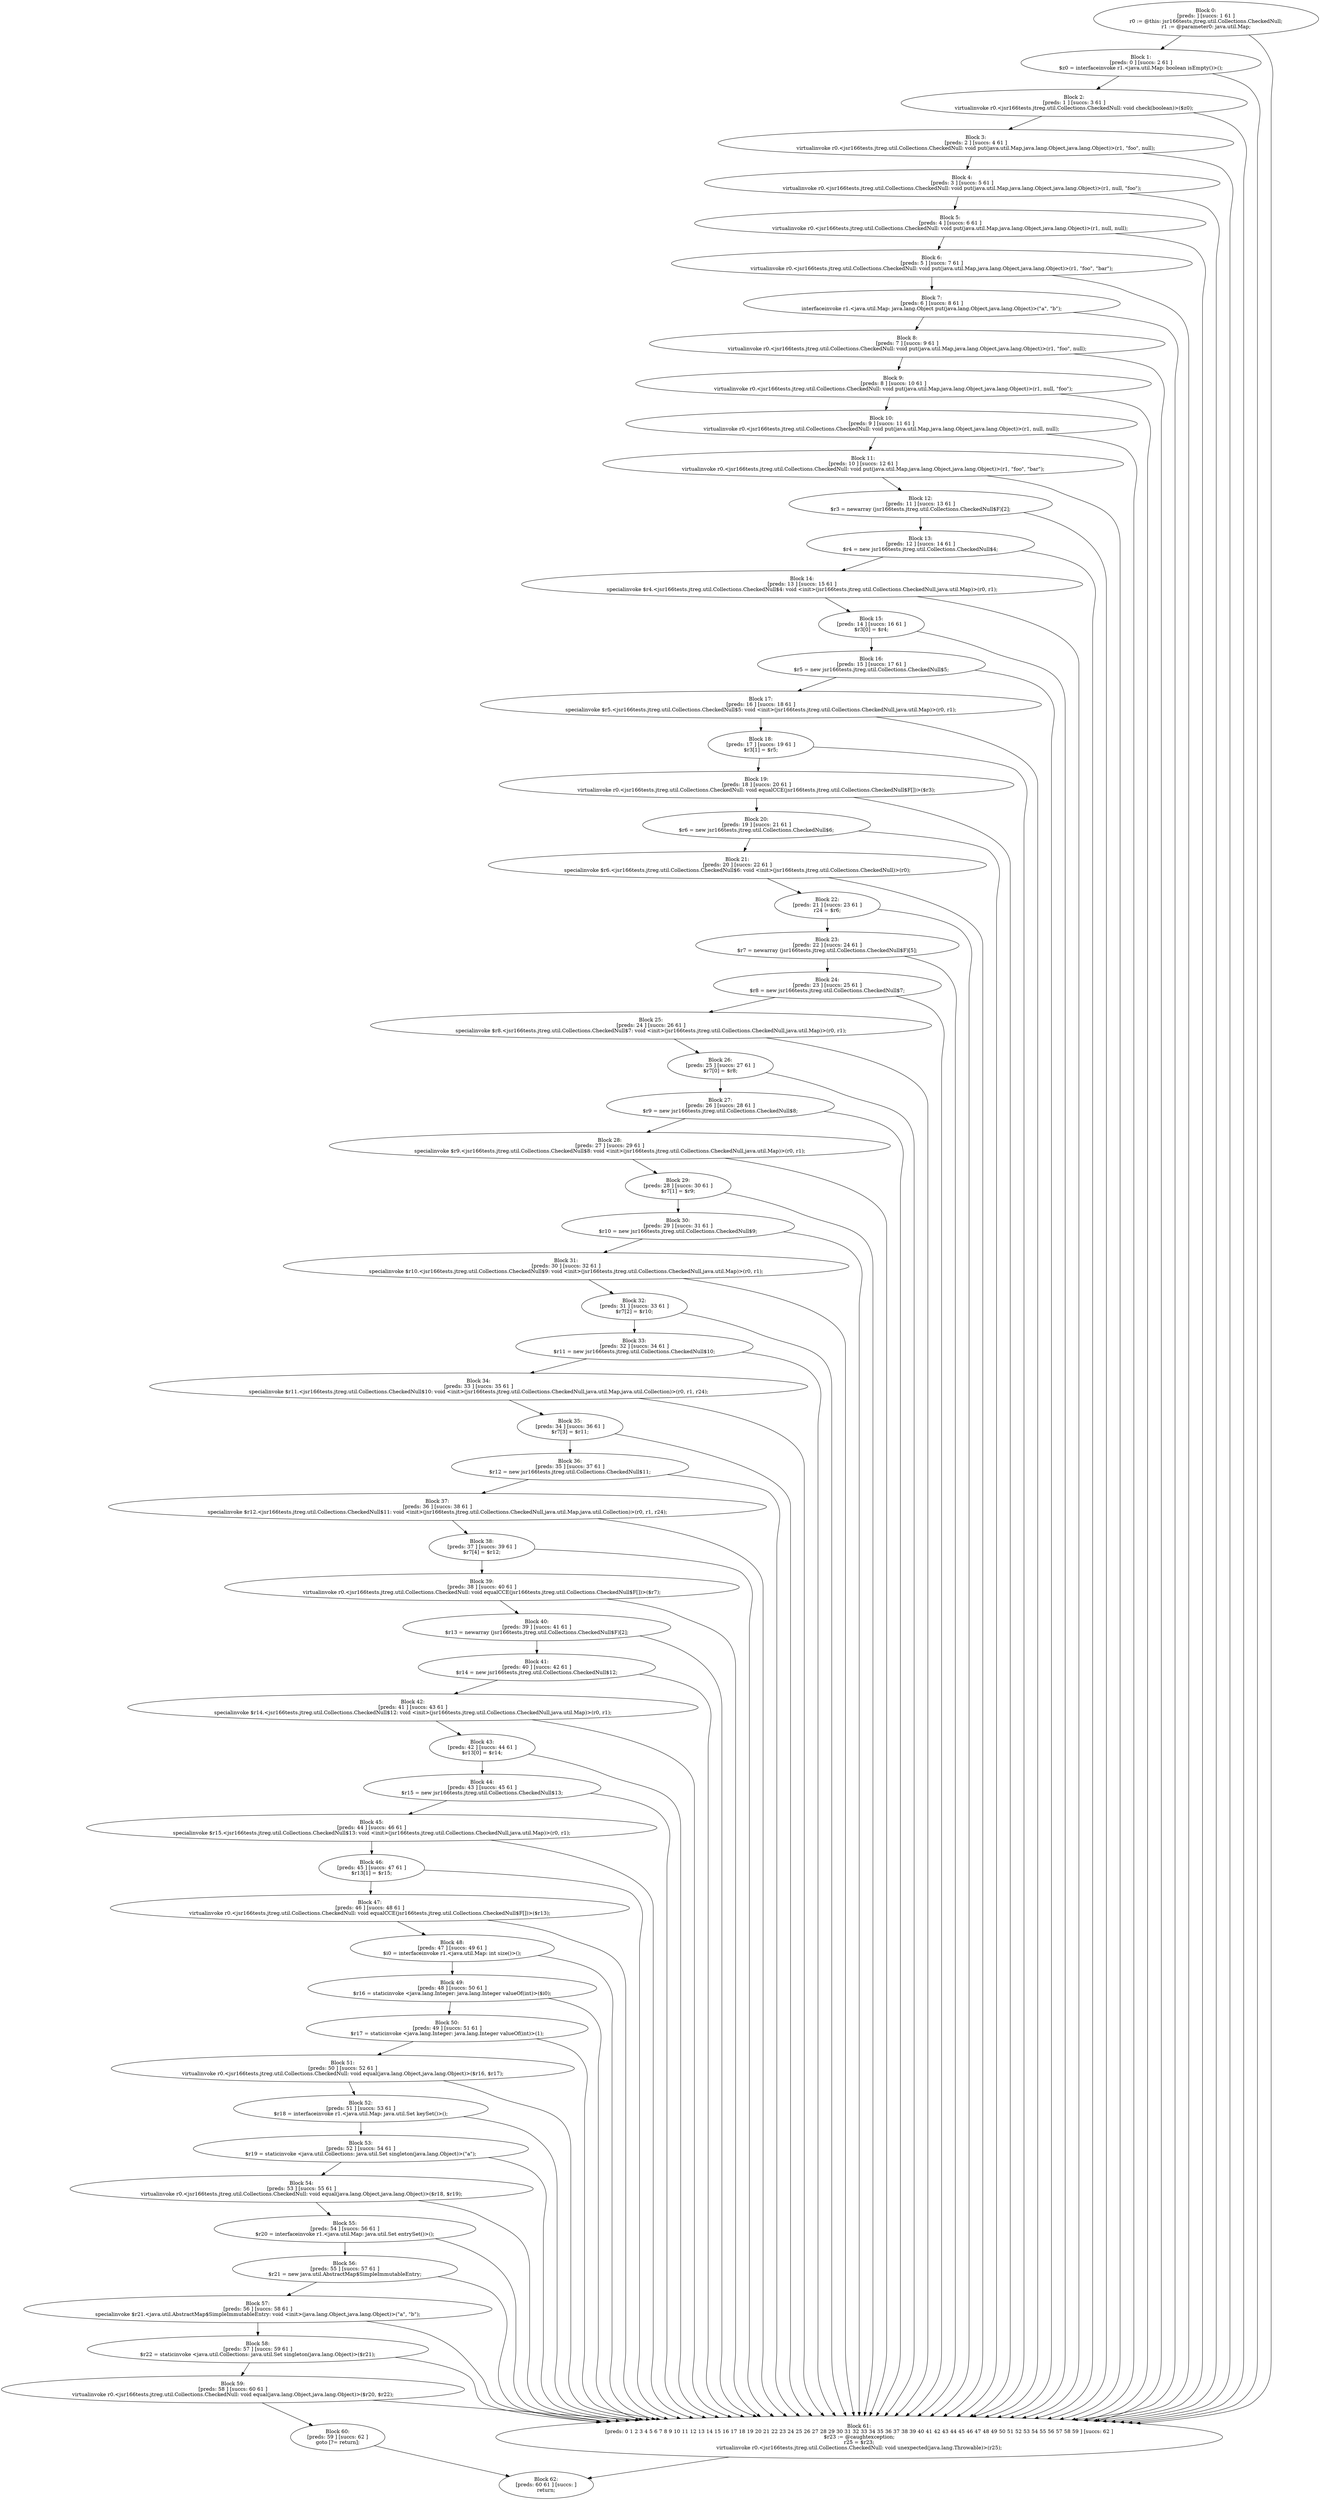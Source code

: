 digraph "unitGraph" {
    "Block 0:
[preds: ] [succs: 1 61 ]
r0 := @this: jsr166tests.jtreg.util.Collections.CheckedNull;
r1 := @parameter0: java.util.Map;
"
    "Block 1:
[preds: 0 ] [succs: 2 61 ]
$z0 = interfaceinvoke r1.<java.util.Map: boolean isEmpty()>();
"
    "Block 2:
[preds: 1 ] [succs: 3 61 ]
virtualinvoke r0.<jsr166tests.jtreg.util.Collections.CheckedNull: void check(boolean)>($z0);
"
    "Block 3:
[preds: 2 ] [succs: 4 61 ]
virtualinvoke r0.<jsr166tests.jtreg.util.Collections.CheckedNull: void put(java.util.Map,java.lang.Object,java.lang.Object)>(r1, \"foo\", null);
"
    "Block 4:
[preds: 3 ] [succs: 5 61 ]
virtualinvoke r0.<jsr166tests.jtreg.util.Collections.CheckedNull: void put(java.util.Map,java.lang.Object,java.lang.Object)>(r1, null, \"foo\");
"
    "Block 5:
[preds: 4 ] [succs: 6 61 ]
virtualinvoke r0.<jsr166tests.jtreg.util.Collections.CheckedNull: void put(java.util.Map,java.lang.Object,java.lang.Object)>(r1, null, null);
"
    "Block 6:
[preds: 5 ] [succs: 7 61 ]
virtualinvoke r0.<jsr166tests.jtreg.util.Collections.CheckedNull: void put(java.util.Map,java.lang.Object,java.lang.Object)>(r1, \"foo\", \"bar\");
"
    "Block 7:
[preds: 6 ] [succs: 8 61 ]
interfaceinvoke r1.<java.util.Map: java.lang.Object put(java.lang.Object,java.lang.Object)>(\"a\", \"b\");
"
    "Block 8:
[preds: 7 ] [succs: 9 61 ]
virtualinvoke r0.<jsr166tests.jtreg.util.Collections.CheckedNull: void put(java.util.Map,java.lang.Object,java.lang.Object)>(r1, \"foo\", null);
"
    "Block 9:
[preds: 8 ] [succs: 10 61 ]
virtualinvoke r0.<jsr166tests.jtreg.util.Collections.CheckedNull: void put(java.util.Map,java.lang.Object,java.lang.Object)>(r1, null, \"foo\");
"
    "Block 10:
[preds: 9 ] [succs: 11 61 ]
virtualinvoke r0.<jsr166tests.jtreg.util.Collections.CheckedNull: void put(java.util.Map,java.lang.Object,java.lang.Object)>(r1, null, null);
"
    "Block 11:
[preds: 10 ] [succs: 12 61 ]
virtualinvoke r0.<jsr166tests.jtreg.util.Collections.CheckedNull: void put(java.util.Map,java.lang.Object,java.lang.Object)>(r1, \"foo\", \"bar\");
"
    "Block 12:
[preds: 11 ] [succs: 13 61 ]
$r3 = newarray (jsr166tests.jtreg.util.Collections.CheckedNull$F)[2];
"
    "Block 13:
[preds: 12 ] [succs: 14 61 ]
$r4 = new jsr166tests.jtreg.util.Collections.CheckedNull$4;
"
    "Block 14:
[preds: 13 ] [succs: 15 61 ]
specialinvoke $r4.<jsr166tests.jtreg.util.Collections.CheckedNull$4: void <init>(jsr166tests.jtreg.util.Collections.CheckedNull,java.util.Map)>(r0, r1);
"
    "Block 15:
[preds: 14 ] [succs: 16 61 ]
$r3[0] = $r4;
"
    "Block 16:
[preds: 15 ] [succs: 17 61 ]
$r5 = new jsr166tests.jtreg.util.Collections.CheckedNull$5;
"
    "Block 17:
[preds: 16 ] [succs: 18 61 ]
specialinvoke $r5.<jsr166tests.jtreg.util.Collections.CheckedNull$5: void <init>(jsr166tests.jtreg.util.Collections.CheckedNull,java.util.Map)>(r0, r1);
"
    "Block 18:
[preds: 17 ] [succs: 19 61 ]
$r3[1] = $r5;
"
    "Block 19:
[preds: 18 ] [succs: 20 61 ]
virtualinvoke r0.<jsr166tests.jtreg.util.Collections.CheckedNull: void equalCCE(jsr166tests.jtreg.util.Collections.CheckedNull$F[])>($r3);
"
    "Block 20:
[preds: 19 ] [succs: 21 61 ]
$r6 = new jsr166tests.jtreg.util.Collections.CheckedNull$6;
"
    "Block 21:
[preds: 20 ] [succs: 22 61 ]
specialinvoke $r6.<jsr166tests.jtreg.util.Collections.CheckedNull$6: void <init>(jsr166tests.jtreg.util.Collections.CheckedNull)>(r0);
"
    "Block 22:
[preds: 21 ] [succs: 23 61 ]
r24 = $r6;
"
    "Block 23:
[preds: 22 ] [succs: 24 61 ]
$r7 = newarray (jsr166tests.jtreg.util.Collections.CheckedNull$F)[5];
"
    "Block 24:
[preds: 23 ] [succs: 25 61 ]
$r8 = new jsr166tests.jtreg.util.Collections.CheckedNull$7;
"
    "Block 25:
[preds: 24 ] [succs: 26 61 ]
specialinvoke $r8.<jsr166tests.jtreg.util.Collections.CheckedNull$7: void <init>(jsr166tests.jtreg.util.Collections.CheckedNull,java.util.Map)>(r0, r1);
"
    "Block 26:
[preds: 25 ] [succs: 27 61 ]
$r7[0] = $r8;
"
    "Block 27:
[preds: 26 ] [succs: 28 61 ]
$r9 = new jsr166tests.jtreg.util.Collections.CheckedNull$8;
"
    "Block 28:
[preds: 27 ] [succs: 29 61 ]
specialinvoke $r9.<jsr166tests.jtreg.util.Collections.CheckedNull$8: void <init>(jsr166tests.jtreg.util.Collections.CheckedNull,java.util.Map)>(r0, r1);
"
    "Block 29:
[preds: 28 ] [succs: 30 61 ]
$r7[1] = $r9;
"
    "Block 30:
[preds: 29 ] [succs: 31 61 ]
$r10 = new jsr166tests.jtreg.util.Collections.CheckedNull$9;
"
    "Block 31:
[preds: 30 ] [succs: 32 61 ]
specialinvoke $r10.<jsr166tests.jtreg.util.Collections.CheckedNull$9: void <init>(jsr166tests.jtreg.util.Collections.CheckedNull,java.util.Map)>(r0, r1);
"
    "Block 32:
[preds: 31 ] [succs: 33 61 ]
$r7[2] = $r10;
"
    "Block 33:
[preds: 32 ] [succs: 34 61 ]
$r11 = new jsr166tests.jtreg.util.Collections.CheckedNull$10;
"
    "Block 34:
[preds: 33 ] [succs: 35 61 ]
specialinvoke $r11.<jsr166tests.jtreg.util.Collections.CheckedNull$10: void <init>(jsr166tests.jtreg.util.Collections.CheckedNull,java.util.Map,java.util.Collection)>(r0, r1, r24);
"
    "Block 35:
[preds: 34 ] [succs: 36 61 ]
$r7[3] = $r11;
"
    "Block 36:
[preds: 35 ] [succs: 37 61 ]
$r12 = new jsr166tests.jtreg.util.Collections.CheckedNull$11;
"
    "Block 37:
[preds: 36 ] [succs: 38 61 ]
specialinvoke $r12.<jsr166tests.jtreg.util.Collections.CheckedNull$11: void <init>(jsr166tests.jtreg.util.Collections.CheckedNull,java.util.Map,java.util.Collection)>(r0, r1, r24);
"
    "Block 38:
[preds: 37 ] [succs: 39 61 ]
$r7[4] = $r12;
"
    "Block 39:
[preds: 38 ] [succs: 40 61 ]
virtualinvoke r0.<jsr166tests.jtreg.util.Collections.CheckedNull: void equalCCE(jsr166tests.jtreg.util.Collections.CheckedNull$F[])>($r7);
"
    "Block 40:
[preds: 39 ] [succs: 41 61 ]
$r13 = newarray (jsr166tests.jtreg.util.Collections.CheckedNull$F)[2];
"
    "Block 41:
[preds: 40 ] [succs: 42 61 ]
$r14 = new jsr166tests.jtreg.util.Collections.CheckedNull$12;
"
    "Block 42:
[preds: 41 ] [succs: 43 61 ]
specialinvoke $r14.<jsr166tests.jtreg.util.Collections.CheckedNull$12: void <init>(jsr166tests.jtreg.util.Collections.CheckedNull,java.util.Map)>(r0, r1);
"
    "Block 43:
[preds: 42 ] [succs: 44 61 ]
$r13[0] = $r14;
"
    "Block 44:
[preds: 43 ] [succs: 45 61 ]
$r15 = new jsr166tests.jtreg.util.Collections.CheckedNull$13;
"
    "Block 45:
[preds: 44 ] [succs: 46 61 ]
specialinvoke $r15.<jsr166tests.jtreg.util.Collections.CheckedNull$13: void <init>(jsr166tests.jtreg.util.Collections.CheckedNull,java.util.Map)>(r0, r1);
"
    "Block 46:
[preds: 45 ] [succs: 47 61 ]
$r13[1] = $r15;
"
    "Block 47:
[preds: 46 ] [succs: 48 61 ]
virtualinvoke r0.<jsr166tests.jtreg.util.Collections.CheckedNull: void equalCCE(jsr166tests.jtreg.util.Collections.CheckedNull$F[])>($r13);
"
    "Block 48:
[preds: 47 ] [succs: 49 61 ]
$i0 = interfaceinvoke r1.<java.util.Map: int size()>();
"
    "Block 49:
[preds: 48 ] [succs: 50 61 ]
$r16 = staticinvoke <java.lang.Integer: java.lang.Integer valueOf(int)>($i0);
"
    "Block 50:
[preds: 49 ] [succs: 51 61 ]
$r17 = staticinvoke <java.lang.Integer: java.lang.Integer valueOf(int)>(1);
"
    "Block 51:
[preds: 50 ] [succs: 52 61 ]
virtualinvoke r0.<jsr166tests.jtreg.util.Collections.CheckedNull: void equal(java.lang.Object,java.lang.Object)>($r16, $r17);
"
    "Block 52:
[preds: 51 ] [succs: 53 61 ]
$r18 = interfaceinvoke r1.<java.util.Map: java.util.Set keySet()>();
"
    "Block 53:
[preds: 52 ] [succs: 54 61 ]
$r19 = staticinvoke <java.util.Collections: java.util.Set singleton(java.lang.Object)>(\"a\");
"
    "Block 54:
[preds: 53 ] [succs: 55 61 ]
virtualinvoke r0.<jsr166tests.jtreg.util.Collections.CheckedNull: void equal(java.lang.Object,java.lang.Object)>($r18, $r19);
"
    "Block 55:
[preds: 54 ] [succs: 56 61 ]
$r20 = interfaceinvoke r1.<java.util.Map: java.util.Set entrySet()>();
"
    "Block 56:
[preds: 55 ] [succs: 57 61 ]
$r21 = new java.util.AbstractMap$SimpleImmutableEntry;
"
    "Block 57:
[preds: 56 ] [succs: 58 61 ]
specialinvoke $r21.<java.util.AbstractMap$SimpleImmutableEntry: void <init>(java.lang.Object,java.lang.Object)>(\"a\", \"b\");
"
    "Block 58:
[preds: 57 ] [succs: 59 61 ]
$r22 = staticinvoke <java.util.Collections: java.util.Set singleton(java.lang.Object)>($r21);
"
    "Block 59:
[preds: 58 ] [succs: 60 61 ]
virtualinvoke r0.<jsr166tests.jtreg.util.Collections.CheckedNull: void equal(java.lang.Object,java.lang.Object)>($r20, $r22);
"
    "Block 60:
[preds: 59 ] [succs: 62 ]
goto [?= return];
"
    "Block 61:
[preds: 0 1 2 3 4 5 6 7 8 9 10 11 12 13 14 15 16 17 18 19 20 21 22 23 24 25 26 27 28 29 30 31 32 33 34 35 36 37 38 39 40 41 42 43 44 45 46 47 48 49 50 51 52 53 54 55 56 57 58 59 ] [succs: 62 ]
$r23 := @caughtexception;
r25 = $r23;
virtualinvoke r0.<jsr166tests.jtreg.util.Collections.CheckedNull: void unexpected(java.lang.Throwable)>(r25);
"
    "Block 62:
[preds: 60 61 ] [succs: ]
return;
"
    "Block 0:
[preds: ] [succs: 1 61 ]
r0 := @this: jsr166tests.jtreg.util.Collections.CheckedNull;
r1 := @parameter0: java.util.Map;
"->"Block 1:
[preds: 0 ] [succs: 2 61 ]
$z0 = interfaceinvoke r1.<java.util.Map: boolean isEmpty()>();
";
    "Block 0:
[preds: ] [succs: 1 61 ]
r0 := @this: jsr166tests.jtreg.util.Collections.CheckedNull;
r1 := @parameter0: java.util.Map;
"->"Block 61:
[preds: 0 1 2 3 4 5 6 7 8 9 10 11 12 13 14 15 16 17 18 19 20 21 22 23 24 25 26 27 28 29 30 31 32 33 34 35 36 37 38 39 40 41 42 43 44 45 46 47 48 49 50 51 52 53 54 55 56 57 58 59 ] [succs: 62 ]
$r23 := @caughtexception;
r25 = $r23;
virtualinvoke r0.<jsr166tests.jtreg.util.Collections.CheckedNull: void unexpected(java.lang.Throwable)>(r25);
";
    "Block 1:
[preds: 0 ] [succs: 2 61 ]
$z0 = interfaceinvoke r1.<java.util.Map: boolean isEmpty()>();
"->"Block 2:
[preds: 1 ] [succs: 3 61 ]
virtualinvoke r0.<jsr166tests.jtreg.util.Collections.CheckedNull: void check(boolean)>($z0);
";
    "Block 1:
[preds: 0 ] [succs: 2 61 ]
$z0 = interfaceinvoke r1.<java.util.Map: boolean isEmpty()>();
"->"Block 61:
[preds: 0 1 2 3 4 5 6 7 8 9 10 11 12 13 14 15 16 17 18 19 20 21 22 23 24 25 26 27 28 29 30 31 32 33 34 35 36 37 38 39 40 41 42 43 44 45 46 47 48 49 50 51 52 53 54 55 56 57 58 59 ] [succs: 62 ]
$r23 := @caughtexception;
r25 = $r23;
virtualinvoke r0.<jsr166tests.jtreg.util.Collections.CheckedNull: void unexpected(java.lang.Throwable)>(r25);
";
    "Block 2:
[preds: 1 ] [succs: 3 61 ]
virtualinvoke r0.<jsr166tests.jtreg.util.Collections.CheckedNull: void check(boolean)>($z0);
"->"Block 3:
[preds: 2 ] [succs: 4 61 ]
virtualinvoke r0.<jsr166tests.jtreg.util.Collections.CheckedNull: void put(java.util.Map,java.lang.Object,java.lang.Object)>(r1, \"foo\", null);
";
    "Block 2:
[preds: 1 ] [succs: 3 61 ]
virtualinvoke r0.<jsr166tests.jtreg.util.Collections.CheckedNull: void check(boolean)>($z0);
"->"Block 61:
[preds: 0 1 2 3 4 5 6 7 8 9 10 11 12 13 14 15 16 17 18 19 20 21 22 23 24 25 26 27 28 29 30 31 32 33 34 35 36 37 38 39 40 41 42 43 44 45 46 47 48 49 50 51 52 53 54 55 56 57 58 59 ] [succs: 62 ]
$r23 := @caughtexception;
r25 = $r23;
virtualinvoke r0.<jsr166tests.jtreg.util.Collections.CheckedNull: void unexpected(java.lang.Throwable)>(r25);
";
    "Block 3:
[preds: 2 ] [succs: 4 61 ]
virtualinvoke r0.<jsr166tests.jtreg.util.Collections.CheckedNull: void put(java.util.Map,java.lang.Object,java.lang.Object)>(r1, \"foo\", null);
"->"Block 4:
[preds: 3 ] [succs: 5 61 ]
virtualinvoke r0.<jsr166tests.jtreg.util.Collections.CheckedNull: void put(java.util.Map,java.lang.Object,java.lang.Object)>(r1, null, \"foo\");
";
    "Block 3:
[preds: 2 ] [succs: 4 61 ]
virtualinvoke r0.<jsr166tests.jtreg.util.Collections.CheckedNull: void put(java.util.Map,java.lang.Object,java.lang.Object)>(r1, \"foo\", null);
"->"Block 61:
[preds: 0 1 2 3 4 5 6 7 8 9 10 11 12 13 14 15 16 17 18 19 20 21 22 23 24 25 26 27 28 29 30 31 32 33 34 35 36 37 38 39 40 41 42 43 44 45 46 47 48 49 50 51 52 53 54 55 56 57 58 59 ] [succs: 62 ]
$r23 := @caughtexception;
r25 = $r23;
virtualinvoke r0.<jsr166tests.jtreg.util.Collections.CheckedNull: void unexpected(java.lang.Throwable)>(r25);
";
    "Block 4:
[preds: 3 ] [succs: 5 61 ]
virtualinvoke r0.<jsr166tests.jtreg.util.Collections.CheckedNull: void put(java.util.Map,java.lang.Object,java.lang.Object)>(r1, null, \"foo\");
"->"Block 5:
[preds: 4 ] [succs: 6 61 ]
virtualinvoke r0.<jsr166tests.jtreg.util.Collections.CheckedNull: void put(java.util.Map,java.lang.Object,java.lang.Object)>(r1, null, null);
";
    "Block 4:
[preds: 3 ] [succs: 5 61 ]
virtualinvoke r0.<jsr166tests.jtreg.util.Collections.CheckedNull: void put(java.util.Map,java.lang.Object,java.lang.Object)>(r1, null, \"foo\");
"->"Block 61:
[preds: 0 1 2 3 4 5 6 7 8 9 10 11 12 13 14 15 16 17 18 19 20 21 22 23 24 25 26 27 28 29 30 31 32 33 34 35 36 37 38 39 40 41 42 43 44 45 46 47 48 49 50 51 52 53 54 55 56 57 58 59 ] [succs: 62 ]
$r23 := @caughtexception;
r25 = $r23;
virtualinvoke r0.<jsr166tests.jtreg.util.Collections.CheckedNull: void unexpected(java.lang.Throwable)>(r25);
";
    "Block 5:
[preds: 4 ] [succs: 6 61 ]
virtualinvoke r0.<jsr166tests.jtreg.util.Collections.CheckedNull: void put(java.util.Map,java.lang.Object,java.lang.Object)>(r1, null, null);
"->"Block 6:
[preds: 5 ] [succs: 7 61 ]
virtualinvoke r0.<jsr166tests.jtreg.util.Collections.CheckedNull: void put(java.util.Map,java.lang.Object,java.lang.Object)>(r1, \"foo\", \"bar\");
";
    "Block 5:
[preds: 4 ] [succs: 6 61 ]
virtualinvoke r0.<jsr166tests.jtreg.util.Collections.CheckedNull: void put(java.util.Map,java.lang.Object,java.lang.Object)>(r1, null, null);
"->"Block 61:
[preds: 0 1 2 3 4 5 6 7 8 9 10 11 12 13 14 15 16 17 18 19 20 21 22 23 24 25 26 27 28 29 30 31 32 33 34 35 36 37 38 39 40 41 42 43 44 45 46 47 48 49 50 51 52 53 54 55 56 57 58 59 ] [succs: 62 ]
$r23 := @caughtexception;
r25 = $r23;
virtualinvoke r0.<jsr166tests.jtreg.util.Collections.CheckedNull: void unexpected(java.lang.Throwable)>(r25);
";
    "Block 6:
[preds: 5 ] [succs: 7 61 ]
virtualinvoke r0.<jsr166tests.jtreg.util.Collections.CheckedNull: void put(java.util.Map,java.lang.Object,java.lang.Object)>(r1, \"foo\", \"bar\");
"->"Block 7:
[preds: 6 ] [succs: 8 61 ]
interfaceinvoke r1.<java.util.Map: java.lang.Object put(java.lang.Object,java.lang.Object)>(\"a\", \"b\");
";
    "Block 6:
[preds: 5 ] [succs: 7 61 ]
virtualinvoke r0.<jsr166tests.jtreg.util.Collections.CheckedNull: void put(java.util.Map,java.lang.Object,java.lang.Object)>(r1, \"foo\", \"bar\");
"->"Block 61:
[preds: 0 1 2 3 4 5 6 7 8 9 10 11 12 13 14 15 16 17 18 19 20 21 22 23 24 25 26 27 28 29 30 31 32 33 34 35 36 37 38 39 40 41 42 43 44 45 46 47 48 49 50 51 52 53 54 55 56 57 58 59 ] [succs: 62 ]
$r23 := @caughtexception;
r25 = $r23;
virtualinvoke r0.<jsr166tests.jtreg.util.Collections.CheckedNull: void unexpected(java.lang.Throwable)>(r25);
";
    "Block 7:
[preds: 6 ] [succs: 8 61 ]
interfaceinvoke r1.<java.util.Map: java.lang.Object put(java.lang.Object,java.lang.Object)>(\"a\", \"b\");
"->"Block 8:
[preds: 7 ] [succs: 9 61 ]
virtualinvoke r0.<jsr166tests.jtreg.util.Collections.CheckedNull: void put(java.util.Map,java.lang.Object,java.lang.Object)>(r1, \"foo\", null);
";
    "Block 7:
[preds: 6 ] [succs: 8 61 ]
interfaceinvoke r1.<java.util.Map: java.lang.Object put(java.lang.Object,java.lang.Object)>(\"a\", \"b\");
"->"Block 61:
[preds: 0 1 2 3 4 5 6 7 8 9 10 11 12 13 14 15 16 17 18 19 20 21 22 23 24 25 26 27 28 29 30 31 32 33 34 35 36 37 38 39 40 41 42 43 44 45 46 47 48 49 50 51 52 53 54 55 56 57 58 59 ] [succs: 62 ]
$r23 := @caughtexception;
r25 = $r23;
virtualinvoke r0.<jsr166tests.jtreg.util.Collections.CheckedNull: void unexpected(java.lang.Throwable)>(r25);
";
    "Block 8:
[preds: 7 ] [succs: 9 61 ]
virtualinvoke r0.<jsr166tests.jtreg.util.Collections.CheckedNull: void put(java.util.Map,java.lang.Object,java.lang.Object)>(r1, \"foo\", null);
"->"Block 9:
[preds: 8 ] [succs: 10 61 ]
virtualinvoke r0.<jsr166tests.jtreg.util.Collections.CheckedNull: void put(java.util.Map,java.lang.Object,java.lang.Object)>(r1, null, \"foo\");
";
    "Block 8:
[preds: 7 ] [succs: 9 61 ]
virtualinvoke r0.<jsr166tests.jtreg.util.Collections.CheckedNull: void put(java.util.Map,java.lang.Object,java.lang.Object)>(r1, \"foo\", null);
"->"Block 61:
[preds: 0 1 2 3 4 5 6 7 8 9 10 11 12 13 14 15 16 17 18 19 20 21 22 23 24 25 26 27 28 29 30 31 32 33 34 35 36 37 38 39 40 41 42 43 44 45 46 47 48 49 50 51 52 53 54 55 56 57 58 59 ] [succs: 62 ]
$r23 := @caughtexception;
r25 = $r23;
virtualinvoke r0.<jsr166tests.jtreg.util.Collections.CheckedNull: void unexpected(java.lang.Throwable)>(r25);
";
    "Block 9:
[preds: 8 ] [succs: 10 61 ]
virtualinvoke r0.<jsr166tests.jtreg.util.Collections.CheckedNull: void put(java.util.Map,java.lang.Object,java.lang.Object)>(r1, null, \"foo\");
"->"Block 10:
[preds: 9 ] [succs: 11 61 ]
virtualinvoke r0.<jsr166tests.jtreg.util.Collections.CheckedNull: void put(java.util.Map,java.lang.Object,java.lang.Object)>(r1, null, null);
";
    "Block 9:
[preds: 8 ] [succs: 10 61 ]
virtualinvoke r0.<jsr166tests.jtreg.util.Collections.CheckedNull: void put(java.util.Map,java.lang.Object,java.lang.Object)>(r1, null, \"foo\");
"->"Block 61:
[preds: 0 1 2 3 4 5 6 7 8 9 10 11 12 13 14 15 16 17 18 19 20 21 22 23 24 25 26 27 28 29 30 31 32 33 34 35 36 37 38 39 40 41 42 43 44 45 46 47 48 49 50 51 52 53 54 55 56 57 58 59 ] [succs: 62 ]
$r23 := @caughtexception;
r25 = $r23;
virtualinvoke r0.<jsr166tests.jtreg.util.Collections.CheckedNull: void unexpected(java.lang.Throwable)>(r25);
";
    "Block 10:
[preds: 9 ] [succs: 11 61 ]
virtualinvoke r0.<jsr166tests.jtreg.util.Collections.CheckedNull: void put(java.util.Map,java.lang.Object,java.lang.Object)>(r1, null, null);
"->"Block 11:
[preds: 10 ] [succs: 12 61 ]
virtualinvoke r0.<jsr166tests.jtreg.util.Collections.CheckedNull: void put(java.util.Map,java.lang.Object,java.lang.Object)>(r1, \"foo\", \"bar\");
";
    "Block 10:
[preds: 9 ] [succs: 11 61 ]
virtualinvoke r0.<jsr166tests.jtreg.util.Collections.CheckedNull: void put(java.util.Map,java.lang.Object,java.lang.Object)>(r1, null, null);
"->"Block 61:
[preds: 0 1 2 3 4 5 6 7 8 9 10 11 12 13 14 15 16 17 18 19 20 21 22 23 24 25 26 27 28 29 30 31 32 33 34 35 36 37 38 39 40 41 42 43 44 45 46 47 48 49 50 51 52 53 54 55 56 57 58 59 ] [succs: 62 ]
$r23 := @caughtexception;
r25 = $r23;
virtualinvoke r0.<jsr166tests.jtreg.util.Collections.CheckedNull: void unexpected(java.lang.Throwable)>(r25);
";
    "Block 11:
[preds: 10 ] [succs: 12 61 ]
virtualinvoke r0.<jsr166tests.jtreg.util.Collections.CheckedNull: void put(java.util.Map,java.lang.Object,java.lang.Object)>(r1, \"foo\", \"bar\");
"->"Block 12:
[preds: 11 ] [succs: 13 61 ]
$r3 = newarray (jsr166tests.jtreg.util.Collections.CheckedNull$F)[2];
";
    "Block 11:
[preds: 10 ] [succs: 12 61 ]
virtualinvoke r0.<jsr166tests.jtreg.util.Collections.CheckedNull: void put(java.util.Map,java.lang.Object,java.lang.Object)>(r1, \"foo\", \"bar\");
"->"Block 61:
[preds: 0 1 2 3 4 5 6 7 8 9 10 11 12 13 14 15 16 17 18 19 20 21 22 23 24 25 26 27 28 29 30 31 32 33 34 35 36 37 38 39 40 41 42 43 44 45 46 47 48 49 50 51 52 53 54 55 56 57 58 59 ] [succs: 62 ]
$r23 := @caughtexception;
r25 = $r23;
virtualinvoke r0.<jsr166tests.jtreg.util.Collections.CheckedNull: void unexpected(java.lang.Throwable)>(r25);
";
    "Block 12:
[preds: 11 ] [succs: 13 61 ]
$r3 = newarray (jsr166tests.jtreg.util.Collections.CheckedNull$F)[2];
"->"Block 13:
[preds: 12 ] [succs: 14 61 ]
$r4 = new jsr166tests.jtreg.util.Collections.CheckedNull$4;
";
    "Block 12:
[preds: 11 ] [succs: 13 61 ]
$r3 = newarray (jsr166tests.jtreg.util.Collections.CheckedNull$F)[2];
"->"Block 61:
[preds: 0 1 2 3 4 5 6 7 8 9 10 11 12 13 14 15 16 17 18 19 20 21 22 23 24 25 26 27 28 29 30 31 32 33 34 35 36 37 38 39 40 41 42 43 44 45 46 47 48 49 50 51 52 53 54 55 56 57 58 59 ] [succs: 62 ]
$r23 := @caughtexception;
r25 = $r23;
virtualinvoke r0.<jsr166tests.jtreg.util.Collections.CheckedNull: void unexpected(java.lang.Throwable)>(r25);
";
    "Block 13:
[preds: 12 ] [succs: 14 61 ]
$r4 = new jsr166tests.jtreg.util.Collections.CheckedNull$4;
"->"Block 14:
[preds: 13 ] [succs: 15 61 ]
specialinvoke $r4.<jsr166tests.jtreg.util.Collections.CheckedNull$4: void <init>(jsr166tests.jtreg.util.Collections.CheckedNull,java.util.Map)>(r0, r1);
";
    "Block 13:
[preds: 12 ] [succs: 14 61 ]
$r4 = new jsr166tests.jtreg.util.Collections.CheckedNull$4;
"->"Block 61:
[preds: 0 1 2 3 4 5 6 7 8 9 10 11 12 13 14 15 16 17 18 19 20 21 22 23 24 25 26 27 28 29 30 31 32 33 34 35 36 37 38 39 40 41 42 43 44 45 46 47 48 49 50 51 52 53 54 55 56 57 58 59 ] [succs: 62 ]
$r23 := @caughtexception;
r25 = $r23;
virtualinvoke r0.<jsr166tests.jtreg.util.Collections.CheckedNull: void unexpected(java.lang.Throwable)>(r25);
";
    "Block 14:
[preds: 13 ] [succs: 15 61 ]
specialinvoke $r4.<jsr166tests.jtreg.util.Collections.CheckedNull$4: void <init>(jsr166tests.jtreg.util.Collections.CheckedNull,java.util.Map)>(r0, r1);
"->"Block 15:
[preds: 14 ] [succs: 16 61 ]
$r3[0] = $r4;
";
    "Block 14:
[preds: 13 ] [succs: 15 61 ]
specialinvoke $r4.<jsr166tests.jtreg.util.Collections.CheckedNull$4: void <init>(jsr166tests.jtreg.util.Collections.CheckedNull,java.util.Map)>(r0, r1);
"->"Block 61:
[preds: 0 1 2 3 4 5 6 7 8 9 10 11 12 13 14 15 16 17 18 19 20 21 22 23 24 25 26 27 28 29 30 31 32 33 34 35 36 37 38 39 40 41 42 43 44 45 46 47 48 49 50 51 52 53 54 55 56 57 58 59 ] [succs: 62 ]
$r23 := @caughtexception;
r25 = $r23;
virtualinvoke r0.<jsr166tests.jtreg.util.Collections.CheckedNull: void unexpected(java.lang.Throwable)>(r25);
";
    "Block 15:
[preds: 14 ] [succs: 16 61 ]
$r3[0] = $r4;
"->"Block 16:
[preds: 15 ] [succs: 17 61 ]
$r5 = new jsr166tests.jtreg.util.Collections.CheckedNull$5;
";
    "Block 15:
[preds: 14 ] [succs: 16 61 ]
$r3[0] = $r4;
"->"Block 61:
[preds: 0 1 2 3 4 5 6 7 8 9 10 11 12 13 14 15 16 17 18 19 20 21 22 23 24 25 26 27 28 29 30 31 32 33 34 35 36 37 38 39 40 41 42 43 44 45 46 47 48 49 50 51 52 53 54 55 56 57 58 59 ] [succs: 62 ]
$r23 := @caughtexception;
r25 = $r23;
virtualinvoke r0.<jsr166tests.jtreg.util.Collections.CheckedNull: void unexpected(java.lang.Throwable)>(r25);
";
    "Block 16:
[preds: 15 ] [succs: 17 61 ]
$r5 = new jsr166tests.jtreg.util.Collections.CheckedNull$5;
"->"Block 17:
[preds: 16 ] [succs: 18 61 ]
specialinvoke $r5.<jsr166tests.jtreg.util.Collections.CheckedNull$5: void <init>(jsr166tests.jtreg.util.Collections.CheckedNull,java.util.Map)>(r0, r1);
";
    "Block 16:
[preds: 15 ] [succs: 17 61 ]
$r5 = new jsr166tests.jtreg.util.Collections.CheckedNull$5;
"->"Block 61:
[preds: 0 1 2 3 4 5 6 7 8 9 10 11 12 13 14 15 16 17 18 19 20 21 22 23 24 25 26 27 28 29 30 31 32 33 34 35 36 37 38 39 40 41 42 43 44 45 46 47 48 49 50 51 52 53 54 55 56 57 58 59 ] [succs: 62 ]
$r23 := @caughtexception;
r25 = $r23;
virtualinvoke r0.<jsr166tests.jtreg.util.Collections.CheckedNull: void unexpected(java.lang.Throwable)>(r25);
";
    "Block 17:
[preds: 16 ] [succs: 18 61 ]
specialinvoke $r5.<jsr166tests.jtreg.util.Collections.CheckedNull$5: void <init>(jsr166tests.jtreg.util.Collections.CheckedNull,java.util.Map)>(r0, r1);
"->"Block 18:
[preds: 17 ] [succs: 19 61 ]
$r3[1] = $r5;
";
    "Block 17:
[preds: 16 ] [succs: 18 61 ]
specialinvoke $r5.<jsr166tests.jtreg.util.Collections.CheckedNull$5: void <init>(jsr166tests.jtreg.util.Collections.CheckedNull,java.util.Map)>(r0, r1);
"->"Block 61:
[preds: 0 1 2 3 4 5 6 7 8 9 10 11 12 13 14 15 16 17 18 19 20 21 22 23 24 25 26 27 28 29 30 31 32 33 34 35 36 37 38 39 40 41 42 43 44 45 46 47 48 49 50 51 52 53 54 55 56 57 58 59 ] [succs: 62 ]
$r23 := @caughtexception;
r25 = $r23;
virtualinvoke r0.<jsr166tests.jtreg.util.Collections.CheckedNull: void unexpected(java.lang.Throwable)>(r25);
";
    "Block 18:
[preds: 17 ] [succs: 19 61 ]
$r3[1] = $r5;
"->"Block 19:
[preds: 18 ] [succs: 20 61 ]
virtualinvoke r0.<jsr166tests.jtreg.util.Collections.CheckedNull: void equalCCE(jsr166tests.jtreg.util.Collections.CheckedNull$F[])>($r3);
";
    "Block 18:
[preds: 17 ] [succs: 19 61 ]
$r3[1] = $r5;
"->"Block 61:
[preds: 0 1 2 3 4 5 6 7 8 9 10 11 12 13 14 15 16 17 18 19 20 21 22 23 24 25 26 27 28 29 30 31 32 33 34 35 36 37 38 39 40 41 42 43 44 45 46 47 48 49 50 51 52 53 54 55 56 57 58 59 ] [succs: 62 ]
$r23 := @caughtexception;
r25 = $r23;
virtualinvoke r0.<jsr166tests.jtreg.util.Collections.CheckedNull: void unexpected(java.lang.Throwable)>(r25);
";
    "Block 19:
[preds: 18 ] [succs: 20 61 ]
virtualinvoke r0.<jsr166tests.jtreg.util.Collections.CheckedNull: void equalCCE(jsr166tests.jtreg.util.Collections.CheckedNull$F[])>($r3);
"->"Block 20:
[preds: 19 ] [succs: 21 61 ]
$r6 = new jsr166tests.jtreg.util.Collections.CheckedNull$6;
";
    "Block 19:
[preds: 18 ] [succs: 20 61 ]
virtualinvoke r0.<jsr166tests.jtreg.util.Collections.CheckedNull: void equalCCE(jsr166tests.jtreg.util.Collections.CheckedNull$F[])>($r3);
"->"Block 61:
[preds: 0 1 2 3 4 5 6 7 8 9 10 11 12 13 14 15 16 17 18 19 20 21 22 23 24 25 26 27 28 29 30 31 32 33 34 35 36 37 38 39 40 41 42 43 44 45 46 47 48 49 50 51 52 53 54 55 56 57 58 59 ] [succs: 62 ]
$r23 := @caughtexception;
r25 = $r23;
virtualinvoke r0.<jsr166tests.jtreg.util.Collections.CheckedNull: void unexpected(java.lang.Throwable)>(r25);
";
    "Block 20:
[preds: 19 ] [succs: 21 61 ]
$r6 = new jsr166tests.jtreg.util.Collections.CheckedNull$6;
"->"Block 21:
[preds: 20 ] [succs: 22 61 ]
specialinvoke $r6.<jsr166tests.jtreg.util.Collections.CheckedNull$6: void <init>(jsr166tests.jtreg.util.Collections.CheckedNull)>(r0);
";
    "Block 20:
[preds: 19 ] [succs: 21 61 ]
$r6 = new jsr166tests.jtreg.util.Collections.CheckedNull$6;
"->"Block 61:
[preds: 0 1 2 3 4 5 6 7 8 9 10 11 12 13 14 15 16 17 18 19 20 21 22 23 24 25 26 27 28 29 30 31 32 33 34 35 36 37 38 39 40 41 42 43 44 45 46 47 48 49 50 51 52 53 54 55 56 57 58 59 ] [succs: 62 ]
$r23 := @caughtexception;
r25 = $r23;
virtualinvoke r0.<jsr166tests.jtreg.util.Collections.CheckedNull: void unexpected(java.lang.Throwable)>(r25);
";
    "Block 21:
[preds: 20 ] [succs: 22 61 ]
specialinvoke $r6.<jsr166tests.jtreg.util.Collections.CheckedNull$6: void <init>(jsr166tests.jtreg.util.Collections.CheckedNull)>(r0);
"->"Block 22:
[preds: 21 ] [succs: 23 61 ]
r24 = $r6;
";
    "Block 21:
[preds: 20 ] [succs: 22 61 ]
specialinvoke $r6.<jsr166tests.jtreg.util.Collections.CheckedNull$6: void <init>(jsr166tests.jtreg.util.Collections.CheckedNull)>(r0);
"->"Block 61:
[preds: 0 1 2 3 4 5 6 7 8 9 10 11 12 13 14 15 16 17 18 19 20 21 22 23 24 25 26 27 28 29 30 31 32 33 34 35 36 37 38 39 40 41 42 43 44 45 46 47 48 49 50 51 52 53 54 55 56 57 58 59 ] [succs: 62 ]
$r23 := @caughtexception;
r25 = $r23;
virtualinvoke r0.<jsr166tests.jtreg.util.Collections.CheckedNull: void unexpected(java.lang.Throwable)>(r25);
";
    "Block 22:
[preds: 21 ] [succs: 23 61 ]
r24 = $r6;
"->"Block 23:
[preds: 22 ] [succs: 24 61 ]
$r7 = newarray (jsr166tests.jtreg.util.Collections.CheckedNull$F)[5];
";
    "Block 22:
[preds: 21 ] [succs: 23 61 ]
r24 = $r6;
"->"Block 61:
[preds: 0 1 2 3 4 5 6 7 8 9 10 11 12 13 14 15 16 17 18 19 20 21 22 23 24 25 26 27 28 29 30 31 32 33 34 35 36 37 38 39 40 41 42 43 44 45 46 47 48 49 50 51 52 53 54 55 56 57 58 59 ] [succs: 62 ]
$r23 := @caughtexception;
r25 = $r23;
virtualinvoke r0.<jsr166tests.jtreg.util.Collections.CheckedNull: void unexpected(java.lang.Throwable)>(r25);
";
    "Block 23:
[preds: 22 ] [succs: 24 61 ]
$r7 = newarray (jsr166tests.jtreg.util.Collections.CheckedNull$F)[5];
"->"Block 24:
[preds: 23 ] [succs: 25 61 ]
$r8 = new jsr166tests.jtreg.util.Collections.CheckedNull$7;
";
    "Block 23:
[preds: 22 ] [succs: 24 61 ]
$r7 = newarray (jsr166tests.jtreg.util.Collections.CheckedNull$F)[5];
"->"Block 61:
[preds: 0 1 2 3 4 5 6 7 8 9 10 11 12 13 14 15 16 17 18 19 20 21 22 23 24 25 26 27 28 29 30 31 32 33 34 35 36 37 38 39 40 41 42 43 44 45 46 47 48 49 50 51 52 53 54 55 56 57 58 59 ] [succs: 62 ]
$r23 := @caughtexception;
r25 = $r23;
virtualinvoke r0.<jsr166tests.jtreg.util.Collections.CheckedNull: void unexpected(java.lang.Throwable)>(r25);
";
    "Block 24:
[preds: 23 ] [succs: 25 61 ]
$r8 = new jsr166tests.jtreg.util.Collections.CheckedNull$7;
"->"Block 25:
[preds: 24 ] [succs: 26 61 ]
specialinvoke $r8.<jsr166tests.jtreg.util.Collections.CheckedNull$7: void <init>(jsr166tests.jtreg.util.Collections.CheckedNull,java.util.Map)>(r0, r1);
";
    "Block 24:
[preds: 23 ] [succs: 25 61 ]
$r8 = new jsr166tests.jtreg.util.Collections.CheckedNull$7;
"->"Block 61:
[preds: 0 1 2 3 4 5 6 7 8 9 10 11 12 13 14 15 16 17 18 19 20 21 22 23 24 25 26 27 28 29 30 31 32 33 34 35 36 37 38 39 40 41 42 43 44 45 46 47 48 49 50 51 52 53 54 55 56 57 58 59 ] [succs: 62 ]
$r23 := @caughtexception;
r25 = $r23;
virtualinvoke r0.<jsr166tests.jtreg.util.Collections.CheckedNull: void unexpected(java.lang.Throwable)>(r25);
";
    "Block 25:
[preds: 24 ] [succs: 26 61 ]
specialinvoke $r8.<jsr166tests.jtreg.util.Collections.CheckedNull$7: void <init>(jsr166tests.jtreg.util.Collections.CheckedNull,java.util.Map)>(r0, r1);
"->"Block 26:
[preds: 25 ] [succs: 27 61 ]
$r7[0] = $r8;
";
    "Block 25:
[preds: 24 ] [succs: 26 61 ]
specialinvoke $r8.<jsr166tests.jtreg.util.Collections.CheckedNull$7: void <init>(jsr166tests.jtreg.util.Collections.CheckedNull,java.util.Map)>(r0, r1);
"->"Block 61:
[preds: 0 1 2 3 4 5 6 7 8 9 10 11 12 13 14 15 16 17 18 19 20 21 22 23 24 25 26 27 28 29 30 31 32 33 34 35 36 37 38 39 40 41 42 43 44 45 46 47 48 49 50 51 52 53 54 55 56 57 58 59 ] [succs: 62 ]
$r23 := @caughtexception;
r25 = $r23;
virtualinvoke r0.<jsr166tests.jtreg.util.Collections.CheckedNull: void unexpected(java.lang.Throwable)>(r25);
";
    "Block 26:
[preds: 25 ] [succs: 27 61 ]
$r7[0] = $r8;
"->"Block 27:
[preds: 26 ] [succs: 28 61 ]
$r9 = new jsr166tests.jtreg.util.Collections.CheckedNull$8;
";
    "Block 26:
[preds: 25 ] [succs: 27 61 ]
$r7[0] = $r8;
"->"Block 61:
[preds: 0 1 2 3 4 5 6 7 8 9 10 11 12 13 14 15 16 17 18 19 20 21 22 23 24 25 26 27 28 29 30 31 32 33 34 35 36 37 38 39 40 41 42 43 44 45 46 47 48 49 50 51 52 53 54 55 56 57 58 59 ] [succs: 62 ]
$r23 := @caughtexception;
r25 = $r23;
virtualinvoke r0.<jsr166tests.jtreg.util.Collections.CheckedNull: void unexpected(java.lang.Throwable)>(r25);
";
    "Block 27:
[preds: 26 ] [succs: 28 61 ]
$r9 = new jsr166tests.jtreg.util.Collections.CheckedNull$8;
"->"Block 28:
[preds: 27 ] [succs: 29 61 ]
specialinvoke $r9.<jsr166tests.jtreg.util.Collections.CheckedNull$8: void <init>(jsr166tests.jtreg.util.Collections.CheckedNull,java.util.Map)>(r0, r1);
";
    "Block 27:
[preds: 26 ] [succs: 28 61 ]
$r9 = new jsr166tests.jtreg.util.Collections.CheckedNull$8;
"->"Block 61:
[preds: 0 1 2 3 4 5 6 7 8 9 10 11 12 13 14 15 16 17 18 19 20 21 22 23 24 25 26 27 28 29 30 31 32 33 34 35 36 37 38 39 40 41 42 43 44 45 46 47 48 49 50 51 52 53 54 55 56 57 58 59 ] [succs: 62 ]
$r23 := @caughtexception;
r25 = $r23;
virtualinvoke r0.<jsr166tests.jtreg.util.Collections.CheckedNull: void unexpected(java.lang.Throwable)>(r25);
";
    "Block 28:
[preds: 27 ] [succs: 29 61 ]
specialinvoke $r9.<jsr166tests.jtreg.util.Collections.CheckedNull$8: void <init>(jsr166tests.jtreg.util.Collections.CheckedNull,java.util.Map)>(r0, r1);
"->"Block 29:
[preds: 28 ] [succs: 30 61 ]
$r7[1] = $r9;
";
    "Block 28:
[preds: 27 ] [succs: 29 61 ]
specialinvoke $r9.<jsr166tests.jtreg.util.Collections.CheckedNull$8: void <init>(jsr166tests.jtreg.util.Collections.CheckedNull,java.util.Map)>(r0, r1);
"->"Block 61:
[preds: 0 1 2 3 4 5 6 7 8 9 10 11 12 13 14 15 16 17 18 19 20 21 22 23 24 25 26 27 28 29 30 31 32 33 34 35 36 37 38 39 40 41 42 43 44 45 46 47 48 49 50 51 52 53 54 55 56 57 58 59 ] [succs: 62 ]
$r23 := @caughtexception;
r25 = $r23;
virtualinvoke r0.<jsr166tests.jtreg.util.Collections.CheckedNull: void unexpected(java.lang.Throwable)>(r25);
";
    "Block 29:
[preds: 28 ] [succs: 30 61 ]
$r7[1] = $r9;
"->"Block 30:
[preds: 29 ] [succs: 31 61 ]
$r10 = new jsr166tests.jtreg.util.Collections.CheckedNull$9;
";
    "Block 29:
[preds: 28 ] [succs: 30 61 ]
$r7[1] = $r9;
"->"Block 61:
[preds: 0 1 2 3 4 5 6 7 8 9 10 11 12 13 14 15 16 17 18 19 20 21 22 23 24 25 26 27 28 29 30 31 32 33 34 35 36 37 38 39 40 41 42 43 44 45 46 47 48 49 50 51 52 53 54 55 56 57 58 59 ] [succs: 62 ]
$r23 := @caughtexception;
r25 = $r23;
virtualinvoke r0.<jsr166tests.jtreg.util.Collections.CheckedNull: void unexpected(java.lang.Throwable)>(r25);
";
    "Block 30:
[preds: 29 ] [succs: 31 61 ]
$r10 = new jsr166tests.jtreg.util.Collections.CheckedNull$9;
"->"Block 31:
[preds: 30 ] [succs: 32 61 ]
specialinvoke $r10.<jsr166tests.jtreg.util.Collections.CheckedNull$9: void <init>(jsr166tests.jtreg.util.Collections.CheckedNull,java.util.Map)>(r0, r1);
";
    "Block 30:
[preds: 29 ] [succs: 31 61 ]
$r10 = new jsr166tests.jtreg.util.Collections.CheckedNull$9;
"->"Block 61:
[preds: 0 1 2 3 4 5 6 7 8 9 10 11 12 13 14 15 16 17 18 19 20 21 22 23 24 25 26 27 28 29 30 31 32 33 34 35 36 37 38 39 40 41 42 43 44 45 46 47 48 49 50 51 52 53 54 55 56 57 58 59 ] [succs: 62 ]
$r23 := @caughtexception;
r25 = $r23;
virtualinvoke r0.<jsr166tests.jtreg.util.Collections.CheckedNull: void unexpected(java.lang.Throwable)>(r25);
";
    "Block 31:
[preds: 30 ] [succs: 32 61 ]
specialinvoke $r10.<jsr166tests.jtreg.util.Collections.CheckedNull$9: void <init>(jsr166tests.jtreg.util.Collections.CheckedNull,java.util.Map)>(r0, r1);
"->"Block 32:
[preds: 31 ] [succs: 33 61 ]
$r7[2] = $r10;
";
    "Block 31:
[preds: 30 ] [succs: 32 61 ]
specialinvoke $r10.<jsr166tests.jtreg.util.Collections.CheckedNull$9: void <init>(jsr166tests.jtreg.util.Collections.CheckedNull,java.util.Map)>(r0, r1);
"->"Block 61:
[preds: 0 1 2 3 4 5 6 7 8 9 10 11 12 13 14 15 16 17 18 19 20 21 22 23 24 25 26 27 28 29 30 31 32 33 34 35 36 37 38 39 40 41 42 43 44 45 46 47 48 49 50 51 52 53 54 55 56 57 58 59 ] [succs: 62 ]
$r23 := @caughtexception;
r25 = $r23;
virtualinvoke r0.<jsr166tests.jtreg.util.Collections.CheckedNull: void unexpected(java.lang.Throwable)>(r25);
";
    "Block 32:
[preds: 31 ] [succs: 33 61 ]
$r7[2] = $r10;
"->"Block 33:
[preds: 32 ] [succs: 34 61 ]
$r11 = new jsr166tests.jtreg.util.Collections.CheckedNull$10;
";
    "Block 32:
[preds: 31 ] [succs: 33 61 ]
$r7[2] = $r10;
"->"Block 61:
[preds: 0 1 2 3 4 5 6 7 8 9 10 11 12 13 14 15 16 17 18 19 20 21 22 23 24 25 26 27 28 29 30 31 32 33 34 35 36 37 38 39 40 41 42 43 44 45 46 47 48 49 50 51 52 53 54 55 56 57 58 59 ] [succs: 62 ]
$r23 := @caughtexception;
r25 = $r23;
virtualinvoke r0.<jsr166tests.jtreg.util.Collections.CheckedNull: void unexpected(java.lang.Throwable)>(r25);
";
    "Block 33:
[preds: 32 ] [succs: 34 61 ]
$r11 = new jsr166tests.jtreg.util.Collections.CheckedNull$10;
"->"Block 34:
[preds: 33 ] [succs: 35 61 ]
specialinvoke $r11.<jsr166tests.jtreg.util.Collections.CheckedNull$10: void <init>(jsr166tests.jtreg.util.Collections.CheckedNull,java.util.Map,java.util.Collection)>(r0, r1, r24);
";
    "Block 33:
[preds: 32 ] [succs: 34 61 ]
$r11 = new jsr166tests.jtreg.util.Collections.CheckedNull$10;
"->"Block 61:
[preds: 0 1 2 3 4 5 6 7 8 9 10 11 12 13 14 15 16 17 18 19 20 21 22 23 24 25 26 27 28 29 30 31 32 33 34 35 36 37 38 39 40 41 42 43 44 45 46 47 48 49 50 51 52 53 54 55 56 57 58 59 ] [succs: 62 ]
$r23 := @caughtexception;
r25 = $r23;
virtualinvoke r0.<jsr166tests.jtreg.util.Collections.CheckedNull: void unexpected(java.lang.Throwable)>(r25);
";
    "Block 34:
[preds: 33 ] [succs: 35 61 ]
specialinvoke $r11.<jsr166tests.jtreg.util.Collections.CheckedNull$10: void <init>(jsr166tests.jtreg.util.Collections.CheckedNull,java.util.Map,java.util.Collection)>(r0, r1, r24);
"->"Block 35:
[preds: 34 ] [succs: 36 61 ]
$r7[3] = $r11;
";
    "Block 34:
[preds: 33 ] [succs: 35 61 ]
specialinvoke $r11.<jsr166tests.jtreg.util.Collections.CheckedNull$10: void <init>(jsr166tests.jtreg.util.Collections.CheckedNull,java.util.Map,java.util.Collection)>(r0, r1, r24);
"->"Block 61:
[preds: 0 1 2 3 4 5 6 7 8 9 10 11 12 13 14 15 16 17 18 19 20 21 22 23 24 25 26 27 28 29 30 31 32 33 34 35 36 37 38 39 40 41 42 43 44 45 46 47 48 49 50 51 52 53 54 55 56 57 58 59 ] [succs: 62 ]
$r23 := @caughtexception;
r25 = $r23;
virtualinvoke r0.<jsr166tests.jtreg.util.Collections.CheckedNull: void unexpected(java.lang.Throwable)>(r25);
";
    "Block 35:
[preds: 34 ] [succs: 36 61 ]
$r7[3] = $r11;
"->"Block 36:
[preds: 35 ] [succs: 37 61 ]
$r12 = new jsr166tests.jtreg.util.Collections.CheckedNull$11;
";
    "Block 35:
[preds: 34 ] [succs: 36 61 ]
$r7[3] = $r11;
"->"Block 61:
[preds: 0 1 2 3 4 5 6 7 8 9 10 11 12 13 14 15 16 17 18 19 20 21 22 23 24 25 26 27 28 29 30 31 32 33 34 35 36 37 38 39 40 41 42 43 44 45 46 47 48 49 50 51 52 53 54 55 56 57 58 59 ] [succs: 62 ]
$r23 := @caughtexception;
r25 = $r23;
virtualinvoke r0.<jsr166tests.jtreg.util.Collections.CheckedNull: void unexpected(java.lang.Throwable)>(r25);
";
    "Block 36:
[preds: 35 ] [succs: 37 61 ]
$r12 = new jsr166tests.jtreg.util.Collections.CheckedNull$11;
"->"Block 37:
[preds: 36 ] [succs: 38 61 ]
specialinvoke $r12.<jsr166tests.jtreg.util.Collections.CheckedNull$11: void <init>(jsr166tests.jtreg.util.Collections.CheckedNull,java.util.Map,java.util.Collection)>(r0, r1, r24);
";
    "Block 36:
[preds: 35 ] [succs: 37 61 ]
$r12 = new jsr166tests.jtreg.util.Collections.CheckedNull$11;
"->"Block 61:
[preds: 0 1 2 3 4 5 6 7 8 9 10 11 12 13 14 15 16 17 18 19 20 21 22 23 24 25 26 27 28 29 30 31 32 33 34 35 36 37 38 39 40 41 42 43 44 45 46 47 48 49 50 51 52 53 54 55 56 57 58 59 ] [succs: 62 ]
$r23 := @caughtexception;
r25 = $r23;
virtualinvoke r0.<jsr166tests.jtreg.util.Collections.CheckedNull: void unexpected(java.lang.Throwable)>(r25);
";
    "Block 37:
[preds: 36 ] [succs: 38 61 ]
specialinvoke $r12.<jsr166tests.jtreg.util.Collections.CheckedNull$11: void <init>(jsr166tests.jtreg.util.Collections.CheckedNull,java.util.Map,java.util.Collection)>(r0, r1, r24);
"->"Block 38:
[preds: 37 ] [succs: 39 61 ]
$r7[4] = $r12;
";
    "Block 37:
[preds: 36 ] [succs: 38 61 ]
specialinvoke $r12.<jsr166tests.jtreg.util.Collections.CheckedNull$11: void <init>(jsr166tests.jtreg.util.Collections.CheckedNull,java.util.Map,java.util.Collection)>(r0, r1, r24);
"->"Block 61:
[preds: 0 1 2 3 4 5 6 7 8 9 10 11 12 13 14 15 16 17 18 19 20 21 22 23 24 25 26 27 28 29 30 31 32 33 34 35 36 37 38 39 40 41 42 43 44 45 46 47 48 49 50 51 52 53 54 55 56 57 58 59 ] [succs: 62 ]
$r23 := @caughtexception;
r25 = $r23;
virtualinvoke r0.<jsr166tests.jtreg.util.Collections.CheckedNull: void unexpected(java.lang.Throwable)>(r25);
";
    "Block 38:
[preds: 37 ] [succs: 39 61 ]
$r7[4] = $r12;
"->"Block 39:
[preds: 38 ] [succs: 40 61 ]
virtualinvoke r0.<jsr166tests.jtreg.util.Collections.CheckedNull: void equalCCE(jsr166tests.jtreg.util.Collections.CheckedNull$F[])>($r7);
";
    "Block 38:
[preds: 37 ] [succs: 39 61 ]
$r7[4] = $r12;
"->"Block 61:
[preds: 0 1 2 3 4 5 6 7 8 9 10 11 12 13 14 15 16 17 18 19 20 21 22 23 24 25 26 27 28 29 30 31 32 33 34 35 36 37 38 39 40 41 42 43 44 45 46 47 48 49 50 51 52 53 54 55 56 57 58 59 ] [succs: 62 ]
$r23 := @caughtexception;
r25 = $r23;
virtualinvoke r0.<jsr166tests.jtreg.util.Collections.CheckedNull: void unexpected(java.lang.Throwable)>(r25);
";
    "Block 39:
[preds: 38 ] [succs: 40 61 ]
virtualinvoke r0.<jsr166tests.jtreg.util.Collections.CheckedNull: void equalCCE(jsr166tests.jtreg.util.Collections.CheckedNull$F[])>($r7);
"->"Block 40:
[preds: 39 ] [succs: 41 61 ]
$r13 = newarray (jsr166tests.jtreg.util.Collections.CheckedNull$F)[2];
";
    "Block 39:
[preds: 38 ] [succs: 40 61 ]
virtualinvoke r0.<jsr166tests.jtreg.util.Collections.CheckedNull: void equalCCE(jsr166tests.jtreg.util.Collections.CheckedNull$F[])>($r7);
"->"Block 61:
[preds: 0 1 2 3 4 5 6 7 8 9 10 11 12 13 14 15 16 17 18 19 20 21 22 23 24 25 26 27 28 29 30 31 32 33 34 35 36 37 38 39 40 41 42 43 44 45 46 47 48 49 50 51 52 53 54 55 56 57 58 59 ] [succs: 62 ]
$r23 := @caughtexception;
r25 = $r23;
virtualinvoke r0.<jsr166tests.jtreg.util.Collections.CheckedNull: void unexpected(java.lang.Throwable)>(r25);
";
    "Block 40:
[preds: 39 ] [succs: 41 61 ]
$r13 = newarray (jsr166tests.jtreg.util.Collections.CheckedNull$F)[2];
"->"Block 41:
[preds: 40 ] [succs: 42 61 ]
$r14 = new jsr166tests.jtreg.util.Collections.CheckedNull$12;
";
    "Block 40:
[preds: 39 ] [succs: 41 61 ]
$r13 = newarray (jsr166tests.jtreg.util.Collections.CheckedNull$F)[2];
"->"Block 61:
[preds: 0 1 2 3 4 5 6 7 8 9 10 11 12 13 14 15 16 17 18 19 20 21 22 23 24 25 26 27 28 29 30 31 32 33 34 35 36 37 38 39 40 41 42 43 44 45 46 47 48 49 50 51 52 53 54 55 56 57 58 59 ] [succs: 62 ]
$r23 := @caughtexception;
r25 = $r23;
virtualinvoke r0.<jsr166tests.jtreg.util.Collections.CheckedNull: void unexpected(java.lang.Throwable)>(r25);
";
    "Block 41:
[preds: 40 ] [succs: 42 61 ]
$r14 = new jsr166tests.jtreg.util.Collections.CheckedNull$12;
"->"Block 42:
[preds: 41 ] [succs: 43 61 ]
specialinvoke $r14.<jsr166tests.jtreg.util.Collections.CheckedNull$12: void <init>(jsr166tests.jtreg.util.Collections.CheckedNull,java.util.Map)>(r0, r1);
";
    "Block 41:
[preds: 40 ] [succs: 42 61 ]
$r14 = new jsr166tests.jtreg.util.Collections.CheckedNull$12;
"->"Block 61:
[preds: 0 1 2 3 4 5 6 7 8 9 10 11 12 13 14 15 16 17 18 19 20 21 22 23 24 25 26 27 28 29 30 31 32 33 34 35 36 37 38 39 40 41 42 43 44 45 46 47 48 49 50 51 52 53 54 55 56 57 58 59 ] [succs: 62 ]
$r23 := @caughtexception;
r25 = $r23;
virtualinvoke r0.<jsr166tests.jtreg.util.Collections.CheckedNull: void unexpected(java.lang.Throwable)>(r25);
";
    "Block 42:
[preds: 41 ] [succs: 43 61 ]
specialinvoke $r14.<jsr166tests.jtreg.util.Collections.CheckedNull$12: void <init>(jsr166tests.jtreg.util.Collections.CheckedNull,java.util.Map)>(r0, r1);
"->"Block 43:
[preds: 42 ] [succs: 44 61 ]
$r13[0] = $r14;
";
    "Block 42:
[preds: 41 ] [succs: 43 61 ]
specialinvoke $r14.<jsr166tests.jtreg.util.Collections.CheckedNull$12: void <init>(jsr166tests.jtreg.util.Collections.CheckedNull,java.util.Map)>(r0, r1);
"->"Block 61:
[preds: 0 1 2 3 4 5 6 7 8 9 10 11 12 13 14 15 16 17 18 19 20 21 22 23 24 25 26 27 28 29 30 31 32 33 34 35 36 37 38 39 40 41 42 43 44 45 46 47 48 49 50 51 52 53 54 55 56 57 58 59 ] [succs: 62 ]
$r23 := @caughtexception;
r25 = $r23;
virtualinvoke r0.<jsr166tests.jtreg.util.Collections.CheckedNull: void unexpected(java.lang.Throwable)>(r25);
";
    "Block 43:
[preds: 42 ] [succs: 44 61 ]
$r13[0] = $r14;
"->"Block 44:
[preds: 43 ] [succs: 45 61 ]
$r15 = new jsr166tests.jtreg.util.Collections.CheckedNull$13;
";
    "Block 43:
[preds: 42 ] [succs: 44 61 ]
$r13[0] = $r14;
"->"Block 61:
[preds: 0 1 2 3 4 5 6 7 8 9 10 11 12 13 14 15 16 17 18 19 20 21 22 23 24 25 26 27 28 29 30 31 32 33 34 35 36 37 38 39 40 41 42 43 44 45 46 47 48 49 50 51 52 53 54 55 56 57 58 59 ] [succs: 62 ]
$r23 := @caughtexception;
r25 = $r23;
virtualinvoke r0.<jsr166tests.jtreg.util.Collections.CheckedNull: void unexpected(java.lang.Throwable)>(r25);
";
    "Block 44:
[preds: 43 ] [succs: 45 61 ]
$r15 = new jsr166tests.jtreg.util.Collections.CheckedNull$13;
"->"Block 45:
[preds: 44 ] [succs: 46 61 ]
specialinvoke $r15.<jsr166tests.jtreg.util.Collections.CheckedNull$13: void <init>(jsr166tests.jtreg.util.Collections.CheckedNull,java.util.Map)>(r0, r1);
";
    "Block 44:
[preds: 43 ] [succs: 45 61 ]
$r15 = new jsr166tests.jtreg.util.Collections.CheckedNull$13;
"->"Block 61:
[preds: 0 1 2 3 4 5 6 7 8 9 10 11 12 13 14 15 16 17 18 19 20 21 22 23 24 25 26 27 28 29 30 31 32 33 34 35 36 37 38 39 40 41 42 43 44 45 46 47 48 49 50 51 52 53 54 55 56 57 58 59 ] [succs: 62 ]
$r23 := @caughtexception;
r25 = $r23;
virtualinvoke r0.<jsr166tests.jtreg.util.Collections.CheckedNull: void unexpected(java.lang.Throwable)>(r25);
";
    "Block 45:
[preds: 44 ] [succs: 46 61 ]
specialinvoke $r15.<jsr166tests.jtreg.util.Collections.CheckedNull$13: void <init>(jsr166tests.jtreg.util.Collections.CheckedNull,java.util.Map)>(r0, r1);
"->"Block 46:
[preds: 45 ] [succs: 47 61 ]
$r13[1] = $r15;
";
    "Block 45:
[preds: 44 ] [succs: 46 61 ]
specialinvoke $r15.<jsr166tests.jtreg.util.Collections.CheckedNull$13: void <init>(jsr166tests.jtreg.util.Collections.CheckedNull,java.util.Map)>(r0, r1);
"->"Block 61:
[preds: 0 1 2 3 4 5 6 7 8 9 10 11 12 13 14 15 16 17 18 19 20 21 22 23 24 25 26 27 28 29 30 31 32 33 34 35 36 37 38 39 40 41 42 43 44 45 46 47 48 49 50 51 52 53 54 55 56 57 58 59 ] [succs: 62 ]
$r23 := @caughtexception;
r25 = $r23;
virtualinvoke r0.<jsr166tests.jtreg.util.Collections.CheckedNull: void unexpected(java.lang.Throwable)>(r25);
";
    "Block 46:
[preds: 45 ] [succs: 47 61 ]
$r13[1] = $r15;
"->"Block 47:
[preds: 46 ] [succs: 48 61 ]
virtualinvoke r0.<jsr166tests.jtreg.util.Collections.CheckedNull: void equalCCE(jsr166tests.jtreg.util.Collections.CheckedNull$F[])>($r13);
";
    "Block 46:
[preds: 45 ] [succs: 47 61 ]
$r13[1] = $r15;
"->"Block 61:
[preds: 0 1 2 3 4 5 6 7 8 9 10 11 12 13 14 15 16 17 18 19 20 21 22 23 24 25 26 27 28 29 30 31 32 33 34 35 36 37 38 39 40 41 42 43 44 45 46 47 48 49 50 51 52 53 54 55 56 57 58 59 ] [succs: 62 ]
$r23 := @caughtexception;
r25 = $r23;
virtualinvoke r0.<jsr166tests.jtreg.util.Collections.CheckedNull: void unexpected(java.lang.Throwable)>(r25);
";
    "Block 47:
[preds: 46 ] [succs: 48 61 ]
virtualinvoke r0.<jsr166tests.jtreg.util.Collections.CheckedNull: void equalCCE(jsr166tests.jtreg.util.Collections.CheckedNull$F[])>($r13);
"->"Block 48:
[preds: 47 ] [succs: 49 61 ]
$i0 = interfaceinvoke r1.<java.util.Map: int size()>();
";
    "Block 47:
[preds: 46 ] [succs: 48 61 ]
virtualinvoke r0.<jsr166tests.jtreg.util.Collections.CheckedNull: void equalCCE(jsr166tests.jtreg.util.Collections.CheckedNull$F[])>($r13);
"->"Block 61:
[preds: 0 1 2 3 4 5 6 7 8 9 10 11 12 13 14 15 16 17 18 19 20 21 22 23 24 25 26 27 28 29 30 31 32 33 34 35 36 37 38 39 40 41 42 43 44 45 46 47 48 49 50 51 52 53 54 55 56 57 58 59 ] [succs: 62 ]
$r23 := @caughtexception;
r25 = $r23;
virtualinvoke r0.<jsr166tests.jtreg.util.Collections.CheckedNull: void unexpected(java.lang.Throwable)>(r25);
";
    "Block 48:
[preds: 47 ] [succs: 49 61 ]
$i0 = interfaceinvoke r1.<java.util.Map: int size()>();
"->"Block 49:
[preds: 48 ] [succs: 50 61 ]
$r16 = staticinvoke <java.lang.Integer: java.lang.Integer valueOf(int)>($i0);
";
    "Block 48:
[preds: 47 ] [succs: 49 61 ]
$i0 = interfaceinvoke r1.<java.util.Map: int size()>();
"->"Block 61:
[preds: 0 1 2 3 4 5 6 7 8 9 10 11 12 13 14 15 16 17 18 19 20 21 22 23 24 25 26 27 28 29 30 31 32 33 34 35 36 37 38 39 40 41 42 43 44 45 46 47 48 49 50 51 52 53 54 55 56 57 58 59 ] [succs: 62 ]
$r23 := @caughtexception;
r25 = $r23;
virtualinvoke r0.<jsr166tests.jtreg.util.Collections.CheckedNull: void unexpected(java.lang.Throwable)>(r25);
";
    "Block 49:
[preds: 48 ] [succs: 50 61 ]
$r16 = staticinvoke <java.lang.Integer: java.lang.Integer valueOf(int)>($i0);
"->"Block 50:
[preds: 49 ] [succs: 51 61 ]
$r17 = staticinvoke <java.lang.Integer: java.lang.Integer valueOf(int)>(1);
";
    "Block 49:
[preds: 48 ] [succs: 50 61 ]
$r16 = staticinvoke <java.lang.Integer: java.lang.Integer valueOf(int)>($i0);
"->"Block 61:
[preds: 0 1 2 3 4 5 6 7 8 9 10 11 12 13 14 15 16 17 18 19 20 21 22 23 24 25 26 27 28 29 30 31 32 33 34 35 36 37 38 39 40 41 42 43 44 45 46 47 48 49 50 51 52 53 54 55 56 57 58 59 ] [succs: 62 ]
$r23 := @caughtexception;
r25 = $r23;
virtualinvoke r0.<jsr166tests.jtreg.util.Collections.CheckedNull: void unexpected(java.lang.Throwable)>(r25);
";
    "Block 50:
[preds: 49 ] [succs: 51 61 ]
$r17 = staticinvoke <java.lang.Integer: java.lang.Integer valueOf(int)>(1);
"->"Block 51:
[preds: 50 ] [succs: 52 61 ]
virtualinvoke r0.<jsr166tests.jtreg.util.Collections.CheckedNull: void equal(java.lang.Object,java.lang.Object)>($r16, $r17);
";
    "Block 50:
[preds: 49 ] [succs: 51 61 ]
$r17 = staticinvoke <java.lang.Integer: java.lang.Integer valueOf(int)>(1);
"->"Block 61:
[preds: 0 1 2 3 4 5 6 7 8 9 10 11 12 13 14 15 16 17 18 19 20 21 22 23 24 25 26 27 28 29 30 31 32 33 34 35 36 37 38 39 40 41 42 43 44 45 46 47 48 49 50 51 52 53 54 55 56 57 58 59 ] [succs: 62 ]
$r23 := @caughtexception;
r25 = $r23;
virtualinvoke r0.<jsr166tests.jtreg.util.Collections.CheckedNull: void unexpected(java.lang.Throwable)>(r25);
";
    "Block 51:
[preds: 50 ] [succs: 52 61 ]
virtualinvoke r0.<jsr166tests.jtreg.util.Collections.CheckedNull: void equal(java.lang.Object,java.lang.Object)>($r16, $r17);
"->"Block 52:
[preds: 51 ] [succs: 53 61 ]
$r18 = interfaceinvoke r1.<java.util.Map: java.util.Set keySet()>();
";
    "Block 51:
[preds: 50 ] [succs: 52 61 ]
virtualinvoke r0.<jsr166tests.jtreg.util.Collections.CheckedNull: void equal(java.lang.Object,java.lang.Object)>($r16, $r17);
"->"Block 61:
[preds: 0 1 2 3 4 5 6 7 8 9 10 11 12 13 14 15 16 17 18 19 20 21 22 23 24 25 26 27 28 29 30 31 32 33 34 35 36 37 38 39 40 41 42 43 44 45 46 47 48 49 50 51 52 53 54 55 56 57 58 59 ] [succs: 62 ]
$r23 := @caughtexception;
r25 = $r23;
virtualinvoke r0.<jsr166tests.jtreg.util.Collections.CheckedNull: void unexpected(java.lang.Throwable)>(r25);
";
    "Block 52:
[preds: 51 ] [succs: 53 61 ]
$r18 = interfaceinvoke r1.<java.util.Map: java.util.Set keySet()>();
"->"Block 53:
[preds: 52 ] [succs: 54 61 ]
$r19 = staticinvoke <java.util.Collections: java.util.Set singleton(java.lang.Object)>(\"a\");
";
    "Block 52:
[preds: 51 ] [succs: 53 61 ]
$r18 = interfaceinvoke r1.<java.util.Map: java.util.Set keySet()>();
"->"Block 61:
[preds: 0 1 2 3 4 5 6 7 8 9 10 11 12 13 14 15 16 17 18 19 20 21 22 23 24 25 26 27 28 29 30 31 32 33 34 35 36 37 38 39 40 41 42 43 44 45 46 47 48 49 50 51 52 53 54 55 56 57 58 59 ] [succs: 62 ]
$r23 := @caughtexception;
r25 = $r23;
virtualinvoke r0.<jsr166tests.jtreg.util.Collections.CheckedNull: void unexpected(java.lang.Throwable)>(r25);
";
    "Block 53:
[preds: 52 ] [succs: 54 61 ]
$r19 = staticinvoke <java.util.Collections: java.util.Set singleton(java.lang.Object)>(\"a\");
"->"Block 54:
[preds: 53 ] [succs: 55 61 ]
virtualinvoke r0.<jsr166tests.jtreg.util.Collections.CheckedNull: void equal(java.lang.Object,java.lang.Object)>($r18, $r19);
";
    "Block 53:
[preds: 52 ] [succs: 54 61 ]
$r19 = staticinvoke <java.util.Collections: java.util.Set singleton(java.lang.Object)>(\"a\");
"->"Block 61:
[preds: 0 1 2 3 4 5 6 7 8 9 10 11 12 13 14 15 16 17 18 19 20 21 22 23 24 25 26 27 28 29 30 31 32 33 34 35 36 37 38 39 40 41 42 43 44 45 46 47 48 49 50 51 52 53 54 55 56 57 58 59 ] [succs: 62 ]
$r23 := @caughtexception;
r25 = $r23;
virtualinvoke r0.<jsr166tests.jtreg.util.Collections.CheckedNull: void unexpected(java.lang.Throwable)>(r25);
";
    "Block 54:
[preds: 53 ] [succs: 55 61 ]
virtualinvoke r0.<jsr166tests.jtreg.util.Collections.CheckedNull: void equal(java.lang.Object,java.lang.Object)>($r18, $r19);
"->"Block 55:
[preds: 54 ] [succs: 56 61 ]
$r20 = interfaceinvoke r1.<java.util.Map: java.util.Set entrySet()>();
";
    "Block 54:
[preds: 53 ] [succs: 55 61 ]
virtualinvoke r0.<jsr166tests.jtreg.util.Collections.CheckedNull: void equal(java.lang.Object,java.lang.Object)>($r18, $r19);
"->"Block 61:
[preds: 0 1 2 3 4 5 6 7 8 9 10 11 12 13 14 15 16 17 18 19 20 21 22 23 24 25 26 27 28 29 30 31 32 33 34 35 36 37 38 39 40 41 42 43 44 45 46 47 48 49 50 51 52 53 54 55 56 57 58 59 ] [succs: 62 ]
$r23 := @caughtexception;
r25 = $r23;
virtualinvoke r0.<jsr166tests.jtreg.util.Collections.CheckedNull: void unexpected(java.lang.Throwable)>(r25);
";
    "Block 55:
[preds: 54 ] [succs: 56 61 ]
$r20 = interfaceinvoke r1.<java.util.Map: java.util.Set entrySet()>();
"->"Block 56:
[preds: 55 ] [succs: 57 61 ]
$r21 = new java.util.AbstractMap$SimpleImmutableEntry;
";
    "Block 55:
[preds: 54 ] [succs: 56 61 ]
$r20 = interfaceinvoke r1.<java.util.Map: java.util.Set entrySet()>();
"->"Block 61:
[preds: 0 1 2 3 4 5 6 7 8 9 10 11 12 13 14 15 16 17 18 19 20 21 22 23 24 25 26 27 28 29 30 31 32 33 34 35 36 37 38 39 40 41 42 43 44 45 46 47 48 49 50 51 52 53 54 55 56 57 58 59 ] [succs: 62 ]
$r23 := @caughtexception;
r25 = $r23;
virtualinvoke r0.<jsr166tests.jtreg.util.Collections.CheckedNull: void unexpected(java.lang.Throwable)>(r25);
";
    "Block 56:
[preds: 55 ] [succs: 57 61 ]
$r21 = new java.util.AbstractMap$SimpleImmutableEntry;
"->"Block 57:
[preds: 56 ] [succs: 58 61 ]
specialinvoke $r21.<java.util.AbstractMap$SimpleImmutableEntry: void <init>(java.lang.Object,java.lang.Object)>(\"a\", \"b\");
";
    "Block 56:
[preds: 55 ] [succs: 57 61 ]
$r21 = new java.util.AbstractMap$SimpleImmutableEntry;
"->"Block 61:
[preds: 0 1 2 3 4 5 6 7 8 9 10 11 12 13 14 15 16 17 18 19 20 21 22 23 24 25 26 27 28 29 30 31 32 33 34 35 36 37 38 39 40 41 42 43 44 45 46 47 48 49 50 51 52 53 54 55 56 57 58 59 ] [succs: 62 ]
$r23 := @caughtexception;
r25 = $r23;
virtualinvoke r0.<jsr166tests.jtreg.util.Collections.CheckedNull: void unexpected(java.lang.Throwable)>(r25);
";
    "Block 57:
[preds: 56 ] [succs: 58 61 ]
specialinvoke $r21.<java.util.AbstractMap$SimpleImmutableEntry: void <init>(java.lang.Object,java.lang.Object)>(\"a\", \"b\");
"->"Block 58:
[preds: 57 ] [succs: 59 61 ]
$r22 = staticinvoke <java.util.Collections: java.util.Set singleton(java.lang.Object)>($r21);
";
    "Block 57:
[preds: 56 ] [succs: 58 61 ]
specialinvoke $r21.<java.util.AbstractMap$SimpleImmutableEntry: void <init>(java.lang.Object,java.lang.Object)>(\"a\", \"b\");
"->"Block 61:
[preds: 0 1 2 3 4 5 6 7 8 9 10 11 12 13 14 15 16 17 18 19 20 21 22 23 24 25 26 27 28 29 30 31 32 33 34 35 36 37 38 39 40 41 42 43 44 45 46 47 48 49 50 51 52 53 54 55 56 57 58 59 ] [succs: 62 ]
$r23 := @caughtexception;
r25 = $r23;
virtualinvoke r0.<jsr166tests.jtreg.util.Collections.CheckedNull: void unexpected(java.lang.Throwable)>(r25);
";
    "Block 58:
[preds: 57 ] [succs: 59 61 ]
$r22 = staticinvoke <java.util.Collections: java.util.Set singleton(java.lang.Object)>($r21);
"->"Block 59:
[preds: 58 ] [succs: 60 61 ]
virtualinvoke r0.<jsr166tests.jtreg.util.Collections.CheckedNull: void equal(java.lang.Object,java.lang.Object)>($r20, $r22);
";
    "Block 58:
[preds: 57 ] [succs: 59 61 ]
$r22 = staticinvoke <java.util.Collections: java.util.Set singleton(java.lang.Object)>($r21);
"->"Block 61:
[preds: 0 1 2 3 4 5 6 7 8 9 10 11 12 13 14 15 16 17 18 19 20 21 22 23 24 25 26 27 28 29 30 31 32 33 34 35 36 37 38 39 40 41 42 43 44 45 46 47 48 49 50 51 52 53 54 55 56 57 58 59 ] [succs: 62 ]
$r23 := @caughtexception;
r25 = $r23;
virtualinvoke r0.<jsr166tests.jtreg.util.Collections.CheckedNull: void unexpected(java.lang.Throwable)>(r25);
";
    "Block 59:
[preds: 58 ] [succs: 60 61 ]
virtualinvoke r0.<jsr166tests.jtreg.util.Collections.CheckedNull: void equal(java.lang.Object,java.lang.Object)>($r20, $r22);
"->"Block 60:
[preds: 59 ] [succs: 62 ]
goto [?= return];
";
    "Block 59:
[preds: 58 ] [succs: 60 61 ]
virtualinvoke r0.<jsr166tests.jtreg.util.Collections.CheckedNull: void equal(java.lang.Object,java.lang.Object)>($r20, $r22);
"->"Block 61:
[preds: 0 1 2 3 4 5 6 7 8 9 10 11 12 13 14 15 16 17 18 19 20 21 22 23 24 25 26 27 28 29 30 31 32 33 34 35 36 37 38 39 40 41 42 43 44 45 46 47 48 49 50 51 52 53 54 55 56 57 58 59 ] [succs: 62 ]
$r23 := @caughtexception;
r25 = $r23;
virtualinvoke r0.<jsr166tests.jtreg.util.Collections.CheckedNull: void unexpected(java.lang.Throwable)>(r25);
";
    "Block 60:
[preds: 59 ] [succs: 62 ]
goto [?= return];
"->"Block 62:
[preds: 60 61 ] [succs: ]
return;
";
    "Block 61:
[preds: 0 1 2 3 4 5 6 7 8 9 10 11 12 13 14 15 16 17 18 19 20 21 22 23 24 25 26 27 28 29 30 31 32 33 34 35 36 37 38 39 40 41 42 43 44 45 46 47 48 49 50 51 52 53 54 55 56 57 58 59 ] [succs: 62 ]
$r23 := @caughtexception;
r25 = $r23;
virtualinvoke r0.<jsr166tests.jtreg.util.Collections.CheckedNull: void unexpected(java.lang.Throwable)>(r25);
"->"Block 62:
[preds: 60 61 ] [succs: ]
return;
";
}
